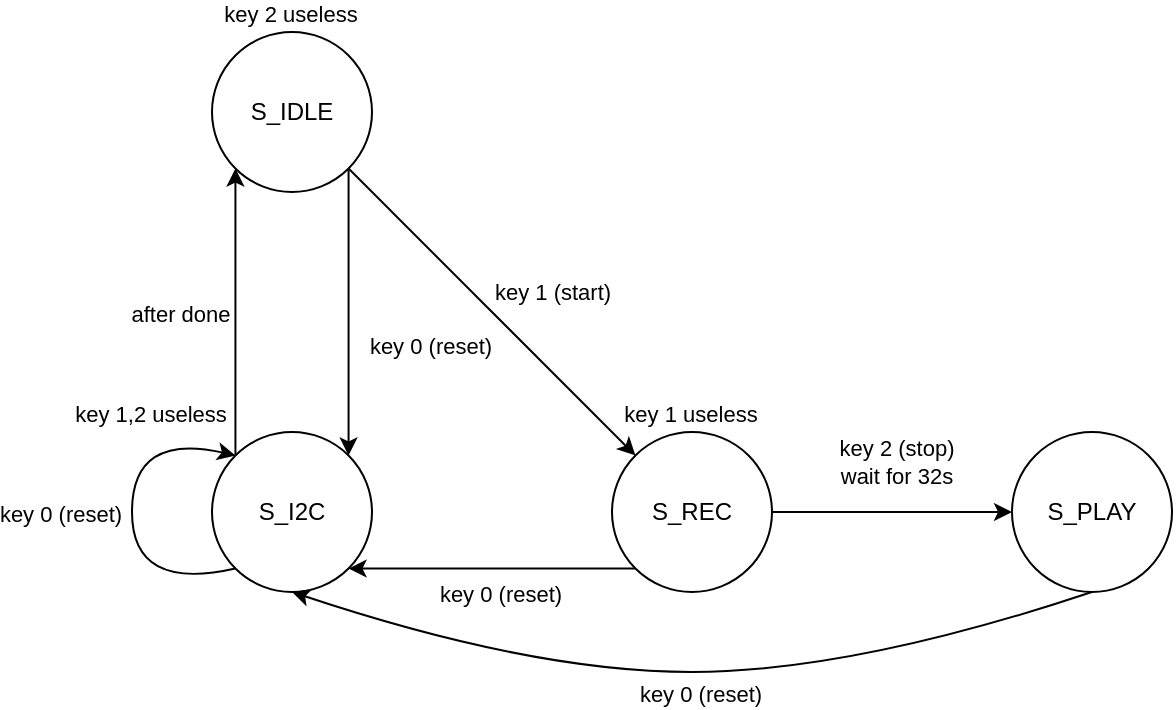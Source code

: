 <mxfile>
    <diagram name="第 1 页" id="dQIl0Y4xzLzA5Zrj5Q_T">
        <mxGraphModel dx="766" dy="589" grid="1" gridSize="10" guides="1" tooltips="1" connect="1" arrows="1" fold="1" page="1" pageScale="1" pageWidth="827" pageHeight="1169" math="0" shadow="0">
            <root>
                <mxCell id="0"/>
                <mxCell id="1" parent="0"/>
                <mxCell id="4ZyU64WgCcXcsGFiC1t3-40" style="edgeStyle=orthogonalEdgeStyle;rounded=0;orthogonalLoop=1;jettySize=auto;html=1;exitX=0;exitY=0;exitDx=0;exitDy=0;entryX=0;entryY=1;entryDx=0;entryDy=0;" parent="1" source="4ZyU64WgCcXcsGFiC1t3-1" target="4ZyU64WgCcXcsGFiC1t3-33" edge="1">
                    <mxGeometry relative="1" as="geometry"/>
                </mxCell>
                <mxCell id="4ZyU64WgCcXcsGFiC1t3-1" value="S_I2C" style="ellipse;whiteSpace=wrap;html=1;aspect=fixed;" parent="1" vertex="1">
                    <mxGeometry x="120" y="240" width="80" height="80" as="geometry"/>
                </mxCell>
                <mxCell id="4ZyU64WgCcXcsGFiC1t3-13" style="edgeStyle=orthogonalEdgeStyle;rounded=0;orthogonalLoop=1;jettySize=auto;html=1;exitX=0;exitY=1;exitDx=0;exitDy=0;entryX=1;entryY=1;entryDx=0;entryDy=0;" parent="1" source="4ZyU64WgCcXcsGFiC1t3-2" target="4ZyU64WgCcXcsGFiC1t3-1" edge="1">
                    <mxGeometry relative="1" as="geometry"/>
                </mxCell>
                <mxCell id="4ZyU64WgCcXcsGFiC1t3-28" style="edgeStyle=orthogonalEdgeStyle;rounded=0;orthogonalLoop=1;jettySize=auto;html=1;exitX=1;exitY=0.5;exitDx=0;exitDy=0;entryX=0;entryY=0.5;entryDx=0;entryDy=0;" parent="1" source="4ZyU64WgCcXcsGFiC1t3-2" target="4ZyU64WgCcXcsGFiC1t3-3" edge="1">
                    <mxGeometry relative="1" as="geometry"/>
                </mxCell>
                <mxCell id="4ZyU64WgCcXcsGFiC1t3-2" value="S_REC" style="ellipse;whiteSpace=wrap;html=1;aspect=fixed;" parent="1" vertex="1">
                    <mxGeometry x="320" y="240" width="80" height="80" as="geometry"/>
                </mxCell>
                <mxCell id="4ZyU64WgCcXcsGFiC1t3-3" value="S_PLAY" style="ellipse;whiteSpace=wrap;html=1;aspect=fixed;" parent="1" vertex="1">
                    <mxGeometry x="520" y="240" width="80" height="80" as="geometry"/>
                </mxCell>
                <mxCell id="4ZyU64WgCcXcsGFiC1t3-9" value="&lt;div&gt;key 2 (stop)&lt;/div&gt;wait for 32s" style="edgeLabel;html=1;align=center;verticalAlign=middle;resizable=0;points=[];" parent="1" vertex="1" connectable="0">
                    <mxGeometry x="280.001" y="259.996" as="geometry">
                        <mxPoint x="182" y="-5" as="offset"/>
                    </mxGeometry>
                </mxCell>
                <mxCell id="4ZyU64WgCcXcsGFiC1t3-11" value="" style="curved=1;endArrow=classic;html=1;rounded=0;entryX=0;entryY=0;entryDx=0;entryDy=0;exitX=0;exitY=1;exitDx=0;exitDy=0;" parent="1" source="4ZyU64WgCcXcsGFiC1t3-1" target="4ZyU64WgCcXcsGFiC1t3-1" edge="1">
                    <mxGeometry width="50" height="50" relative="1" as="geometry">
                        <mxPoint x="90" y="310" as="sourcePoint"/>
                        <mxPoint x="100" y="260" as="targetPoint"/>
                        <Array as="points">
                            <mxPoint x="80" y="320"/>
                            <mxPoint x="80" y="240"/>
                        </Array>
                    </mxGeometry>
                </mxCell>
                <mxCell id="4ZyU64WgCcXcsGFiC1t3-17" value="key 0 (reset)" style="edgeLabel;html=1;align=center;verticalAlign=middle;resizable=0;points=[];" parent="1" vertex="1" connectable="0">
                    <mxGeometry x="260.004" y="319.996" as="geometry">
                        <mxPoint x="4" y="1" as="offset"/>
                    </mxGeometry>
                </mxCell>
                <mxCell id="4ZyU64WgCcXcsGFiC1t3-18" value="key 1 useless" style="edgeLabel;html=1;align=center;verticalAlign=middle;resizable=0;points=[];" parent="1" vertex="1" connectable="0">
                    <mxGeometry x="360.004" y="229.996" as="geometry">
                        <mxPoint x="-1" y="1" as="offset"/>
                    </mxGeometry>
                </mxCell>
                <mxCell id="4ZyU64WgCcXcsGFiC1t3-19" value="key 0 (reset)" style="edgeLabel;html=1;align=center;verticalAlign=middle;resizable=0;points=[];" parent="1" vertex="1" connectable="0">
                    <mxGeometry x="40.004" y="279.996" as="geometry">
                        <mxPoint x="4" y="1" as="offset"/>
                    </mxGeometry>
                </mxCell>
                <mxCell id="4ZyU64WgCcXcsGFiC1t3-20" value="key 1,2 useless" style="edgeLabel;html=1;align=center;verticalAlign=middle;resizable=0;points=[];" parent="1" vertex="1" connectable="0">
                    <mxGeometry x="90.004" y="229.996" as="geometry">
                        <mxPoint x="-1" y="1" as="offset"/>
                    </mxGeometry>
                </mxCell>
                <mxCell id="4ZyU64WgCcXcsGFiC1t3-29" value="" style="curved=1;endArrow=classic;html=1;rounded=0;entryX=0.5;entryY=1;entryDx=0;entryDy=0;exitX=0.5;exitY=1;exitDx=0;exitDy=0;" parent="1" source="4ZyU64WgCcXcsGFiC1t3-3" target="4ZyU64WgCcXcsGFiC1t3-1" edge="1">
                    <mxGeometry width="50" height="50" relative="1" as="geometry">
                        <mxPoint x="360" y="450" as="sourcePoint"/>
                        <mxPoint x="410" y="400" as="targetPoint"/>
                        <Array as="points">
                            <mxPoint x="440" y="360"/>
                            <mxPoint x="280" y="360"/>
                        </Array>
                    </mxGeometry>
                </mxCell>
                <mxCell id="4ZyU64WgCcXcsGFiC1t3-30" value="key 0 (reset)" style="edgeLabel;html=1;align=center;verticalAlign=middle;resizable=0;points=[];" parent="1" vertex="1" connectable="0">
                    <mxGeometry x="360.004" y="369.996" as="geometry">
                        <mxPoint x="4" y="1" as="offset"/>
                    </mxGeometry>
                </mxCell>
                <mxCell id="4ZyU64WgCcXcsGFiC1t3-41" style="edgeStyle=orthogonalEdgeStyle;rounded=0;orthogonalLoop=1;jettySize=auto;html=1;exitX=1;exitY=1;exitDx=0;exitDy=0;entryX=1;entryY=0;entryDx=0;entryDy=0;" parent="1" source="4ZyU64WgCcXcsGFiC1t3-33" target="4ZyU64WgCcXcsGFiC1t3-1" edge="1">
                    <mxGeometry relative="1" as="geometry"/>
                </mxCell>
                <mxCell id="4ZyU64WgCcXcsGFiC1t3-33" value="S_IDLE" style="ellipse;whiteSpace=wrap;html=1;aspect=fixed;" parent="1" vertex="1">
                    <mxGeometry x="120" y="40" width="80" height="80" as="geometry"/>
                </mxCell>
                <mxCell id="4ZyU64WgCcXcsGFiC1t3-37" value="" style="endArrow=classic;html=1;rounded=0;exitX=1;exitY=1;exitDx=0;exitDy=0;entryX=0;entryY=0;entryDx=0;entryDy=0;" parent="1" source="4ZyU64WgCcXcsGFiC1t3-33" target="4ZyU64WgCcXcsGFiC1t3-2" edge="1">
                    <mxGeometry width="50" height="50" relative="1" as="geometry">
                        <mxPoint x="330" y="290" as="sourcePoint"/>
                        <mxPoint x="380" y="240" as="targetPoint"/>
                    </mxGeometry>
                </mxCell>
                <mxCell id="4ZyU64WgCcXcsGFiC1t3-38" value="key 1 (start)" style="edgeLabel;html=1;align=center;verticalAlign=middle;resizable=0;points=[];" parent="1" vertex="1" connectable="0">
                    <mxGeometry x="290.0" y="169.996" as="geometry"/>
                </mxCell>
                <mxCell id="4ZyU64WgCcXcsGFiC1t3-39" value="after done" style="edgeLabel;html=1;align=center;verticalAlign=middle;resizable=0;points=[];" parent="1" vertex="1" connectable="0">
                    <mxGeometry x="100.004" y="179.996" as="geometry">
                        <mxPoint x="4" y="1" as="offset"/>
                    </mxGeometry>
                </mxCell>
                <mxCell id="4ZyU64WgCcXcsGFiC1t3-42" value="key 0 (reset)" style="edgeLabel;html=1;align=center;verticalAlign=middle;resizable=0;points=[];" parent="1" vertex="1" connectable="0">
                    <mxGeometry x="40.004" y="269.996" as="geometry">
                        <mxPoint x="189" y="-73" as="offset"/>
                    </mxGeometry>
                </mxCell>
                <mxCell id="4ZyU64WgCcXcsGFiC1t3-43" value="key 2 useless" style="edgeLabel;html=1;align=center;verticalAlign=middle;resizable=0;points=[];" parent="1" vertex="1" connectable="0">
                    <mxGeometry x="160.004" y="29.996" as="geometry">
                        <mxPoint x="-1" y="1" as="offset"/>
                    </mxGeometry>
                </mxCell>
            </root>
        </mxGraphModel>
    </diagram>
</mxfile>